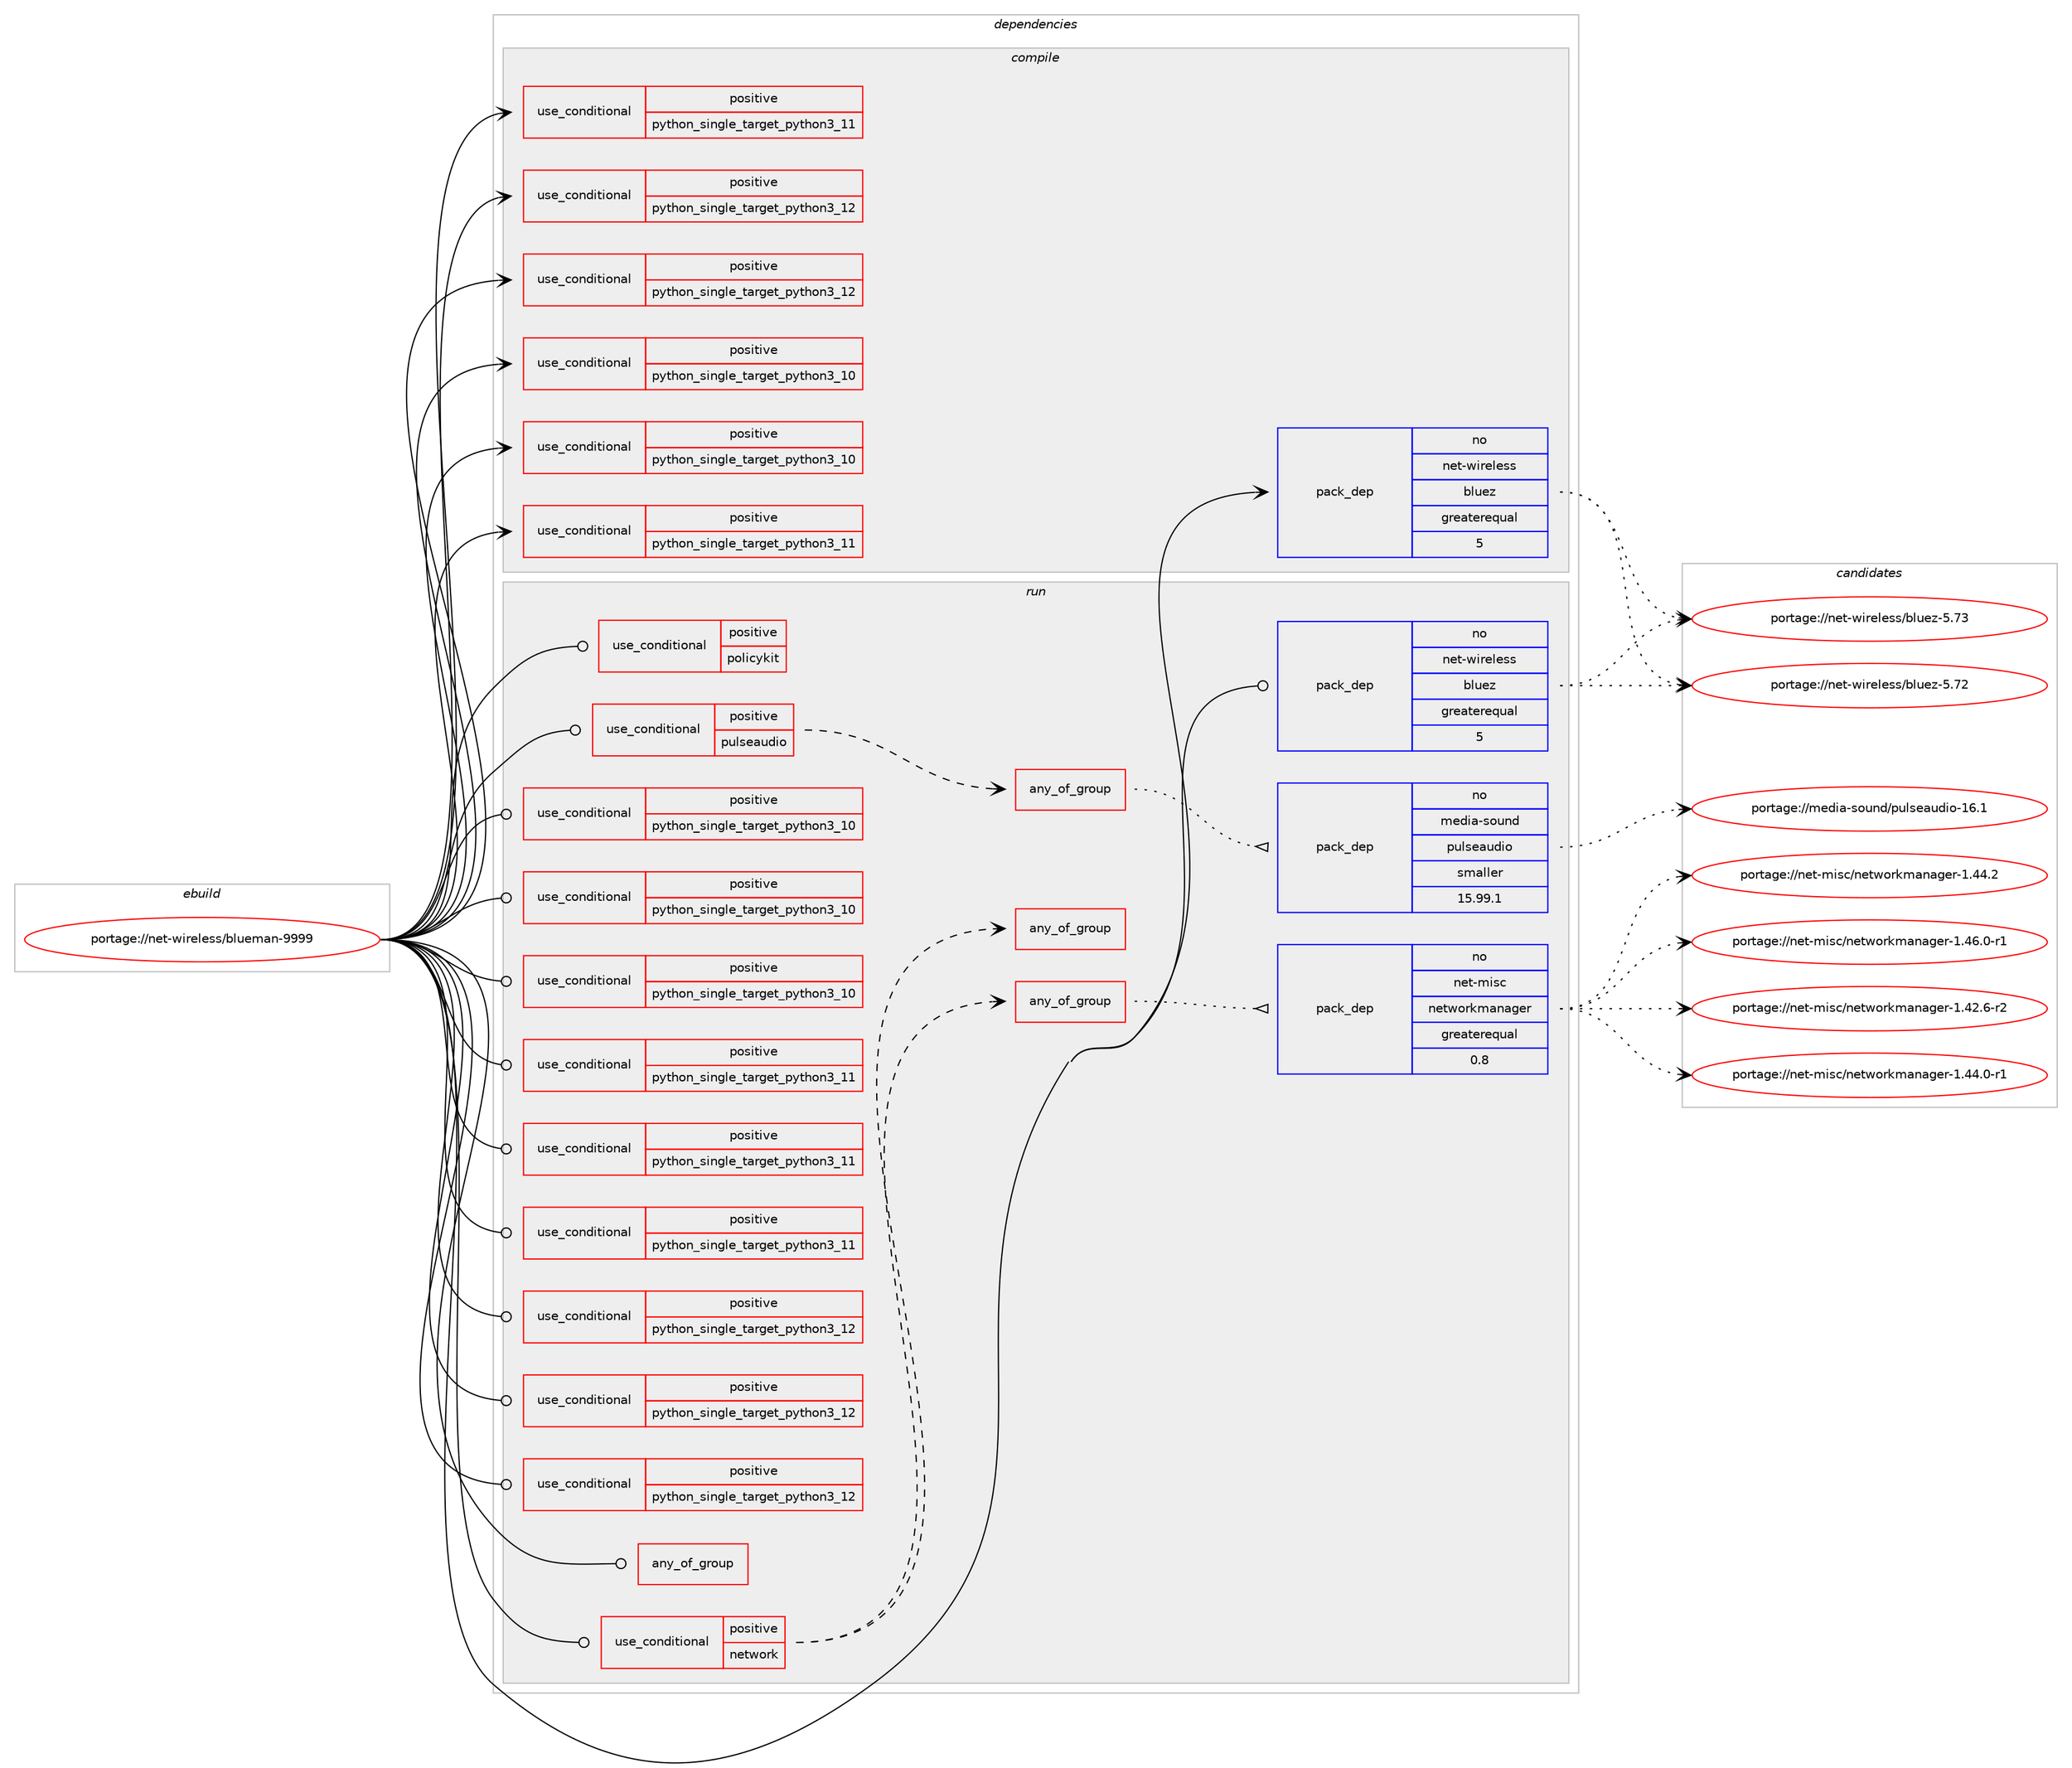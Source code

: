 digraph prolog {

# *************
# Graph options
# *************

newrank=true;
concentrate=true;
compound=true;
graph [rankdir=LR,fontname=Helvetica,fontsize=10,ranksep=1.5];#, ranksep=2.5, nodesep=0.2];
edge  [arrowhead=vee];
node  [fontname=Helvetica,fontsize=10];

# **********
# The ebuild
# **********

subgraph cluster_leftcol {
color=gray;
rank=same;
label=<<i>ebuild</i>>;
id [label="portage://net-wireless/blueman-9999", color=red, width=4, href="../net-wireless/blueman-9999.svg"];
}

# ****************
# The dependencies
# ****************

subgraph cluster_midcol {
color=gray;
label=<<i>dependencies</i>>;
subgraph cluster_compile {
fillcolor="#eeeeee";
style=filled;
label=<<i>compile</i>>;
subgraph cond501 {
dependency681 [label=<<TABLE BORDER="0" CELLBORDER="1" CELLSPACING="0" CELLPADDING="4"><TR><TD ROWSPAN="3" CELLPADDING="10">use_conditional</TD></TR><TR><TD>positive</TD></TR><TR><TD>python_single_target_python3_10</TD></TR></TABLE>>, shape=none, color=red];
# *** BEGIN UNKNOWN DEPENDENCY TYPE (TODO) ***
# dependency681 -> package_dependency(portage://net-wireless/blueman-9999,install,no,dev-lang,python,none,[,,],[slot(3.10)],[])
# *** END UNKNOWN DEPENDENCY TYPE (TODO) ***

}
id:e -> dependency681:w [weight=20,style="solid",arrowhead="vee"];
subgraph cond502 {
dependency682 [label=<<TABLE BORDER="0" CELLBORDER="1" CELLSPACING="0" CELLPADDING="4"><TR><TD ROWSPAN="3" CELLPADDING="10">use_conditional</TD></TR><TR><TD>positive</TD></TR><TR><TD>python_single_target_python3_10</TD></TR></TABLE>>, shape=none, color=red];
# *** BEGIN UNKNOWN DEPENDENCY TYPE (TODO) ***
# dependency682 -> package_dependency(portage://net-wireless/blueman-9999,install,no,dev-python,pygobject,none,[,,],[slot(3)],[use(enable(python_targets_python3_10),negative)])
# *** END UNKNOWN DEPENDENCY TYPE (TODO) ***

}
id:e -> dependency682:w [weight=20,style="solid",arrowhead="vee"];
subgraph cond503 {
dependency683 [label=<<TABLE BORDER="0" CELLBORDER="1" CELLSPACING="0" CELLPADDING="4"><TR><TD ROWSPAN="3" CELLPADDING="10">use_conditional</TD></TR><TR><TD>positive</TD></TR><TR><TD>python_single_target_python3_11</TD></TR></TABLE>>, shape=none, color=red];
# *** BEGIN UNKNOWN DEPENDENCY TYPE (TODO) ***
# dependency683 -> package_dependency(portage://net-wireless/blueman-9999,install,no,dev-lang,python,none,[,,],[slot(3.11)],[])
# *** END UNKNOWN DEPENDENCY TYPE (TODO) ***

}
id:e -> dependency683:w [weight=20,style="solid",arrowhead="vee"];
subgraph cond504 {
dependency684 [label=<<TABLE BORDER="0" CELLBORDER="1" CELLSPACING="0" CELLPADDING="4"><TR><TD ROWSPAN="3" CELLPADDING="10">use_conditional</TD></TR><TR><TD>positive</TD></TR><TR><TD>python_single_target_python3_11</TD></TR></TABLE>>, shape=none, color=red];
# *** BEGIN UNKNOWN DEPENDENCY TYPE (TODO) ***
# dependency684 -> package_dependency(portage://net-wireless/blueman-9999,install,no,dev-python,pygobject,none,[,,],[slot(3)],[use(enable(python_targets_python3_11),negative)])
# *** END UNKNOWN DEPENDENCY TYPE (TODO) ***

}
id:e -> dependency684:w [weight=20,style="solid",arrowhead="vee"];
subgraph cond505 {
dependency685 [label=<<TABLE BORDER="0" CELLBORDER="1" CELLSPACING="0" CELLPADDING="4"><TR><TD ROWSPAN="3" CELLPADDING="10">use_conditional</TD></TR><TR><TD>positive</TD></TR><TR><TD>python_single_target_python3_12</TD></TR></TABLE>>, shape=none, color=red];
# *** BEGIN UNKNOWN DEPENDENCY TYPE (TODO) ***
# dependency685 -> package_dependency(portage://net-wireless/blueman-9999,install,no,dev-lang,python,none,[,,],[slot(3.12)],[])
# *** END UNKNOWN DEPENDENCY TYPE (TODO) ***

}
id:e -> dependency685:w [weight=20,style="solid",arrowhead="vee"];
subgraph cond506 {
dependency686 [label=<<TABLE BORDER="0" CELLBORDER="1" CELLSPACING="0" CELLPADDING="4"><TR><TD ROWSPAN="3" CELLPADDING="10">use_conditional</TD></TR><TR><TD>positive</TD></TR><TR><TD>python_single_target_python3_12</TD></TR></TABLE>>, shape=none, color=red];
# *** BEGIN UNKNOWN DEPENDENCY TYPE (TODO) ***
# dependency686 -> package_dependency(portage://net-wireless/blueman-9999,install,no,dev-python,pygobject,none,[,,],[slot(3)],[use(enable(python_targets_python3_12),negative)])
# *** END UNKNOWN DEPENDENCY TYPE (TODO) ***

}
id:e -> dependency686:w [weight=20,style="solid",arrowhead="vee"];
subgraph pack153 {
dependency687 [label=<<TABLE BORDER="0" CELLBORDER="1" CELLSPACING="0" CELLPADDING="4" WIDTH="220"><TR><TD ROWSPAN="6" CELLPADDING="30">pack_dep</TD></TR><TR><TD WIDTH="110">no</TD></TR><TR><TD>net-wireless</TD></TR><TR><TD>bluez</TD></TR><TR><TD>greaterequal</TD></TR><TR><TD>5</TD></TR></TABLE>>, shape=none, color=blue];
}
id:e -> dependency687:w [weight=20,style="solid",arrowhead="vee"];
}
subgraph cluster_compileandrun {
fillcolor="#eeeeee";
style=filled;
label=<<i>compile and run</i>>;
}
subgraph cluster_run {
fillcolor="#eeeeee";
style=filled;
label=<<i>run</i>>;
subgraph any28 {
dependency688 [label=<<TABLE BORDER="0" CELLBORDER="1" CELLSPACING="0" CELLPADDING="4"><TR><TD CELLPADDING="10">any_of_group</TD></TR></TABLE>>, shape=none, color=red];# *** BEGIN UNKNOWN DEPENDENCY TYPE (TODO) ***
# dependency688 -> package_dependency(portage://net-wireless/blueman-9999,run,no,x11-themes,adwaita-icon-theme,none,[,,],[],[])
# *** END UNKNOWN DEPENDENCY TYPE (TODO) ***

# *** BEGIN UNKNOWN DEPENDENCY TYPE (TODO) ***
# dependency688 -> package_dependency(portage://net-wireless/blueman-9999,run,no,x11-themes,faenza-icon-theme,none,[,,],[],[])
# *** END UNKNOWN DEPENDENCY TYPE (TODO) ***

# *** BEGIN UNKNOWN DEPENDENCY TYPE (TODO) ***
# dependency688 -> package_dependency(portage://net-wireless/blueman-9999,run,no,x11-themes,mate-icon-theme,none,[,,],[],[])
# *** END UNKNOWN DEPENDENCY TYPE (TODO) ***

}
id:e -> dependency688:w [weight=20,style="solid",arrowhead="odot"];
subgraph cond507 {
dependency689 [label=<<TABLE BORDER="0" CELLBORDER="1" CELLSPACING="0" CELLPADDING="4"><TR><TD ROWSPAN="3" CELLPADDING="10">use_conditional</TD></TR><TR><TD>positive</TD></TR><TR><TD>network</TD></TR></TABLE>>, shape=none, color=red];
# *** BEGIN UNKNOWN DEPENDENCY TYPE (TODO) ***
# dependency689 -> package_dependency(portage://net-wireless/blueman-9999,run,no,net-firewall,iptables,none,[,,],[],[])
# *** END UNKNOWN DEPENDENCY TYPE (TODO) ***

subgraph any29 {
dependency690 [label=<<TABLE BORDER="0" CELLBORDER="1" CELLSPACING="0" CELLPADDING="4"><TR><TD CELLPADDING="10">any_of_group</TD></TR></TABLE>>, shape=none, color=red];# *** BEGIN UNKNOWN DEPENDENCY TYPE (TODO) ***
# dependency690 -> package_dependency(portage://net-wireless/blueman-9999,run,no,sys-apps,net-tools,none,[,,],[],[])
# *** END UNKNOWN DEPENDENCY TYPE (TODO) ***

# *** BEGIN UNKNOWN DEPENDENCY TYPE (TODO) ***
# dependency690 -> package_dependency(portage://net-wireless/blueman-9999,run,no,sys-apps,iproute2,none,[,,],[],[])
# *** END UNKNOWN DEPENDENCY TYPE (TODO) ***

}
dependency689:e -> dependency690:w [weight=20,style="dashed",arrowhead="vee"];
subgraph any30 {
dependency691 [label=<<TABLE BORDER="0" CELLBORDER="1" CELLSPACING="0" CELLPADDING="4"><TR><TD CELLPADDING="10">any_of_group</TD></TR></TABLE>>, shape=none, color=red];# *** BEGIN UNKNOWN DEPENDENCY TYPE (TODO) ***
# dependency691 -> package_dependency(portage://net-wireless/blueman-9999,run,no,net-dns,dnsmasq,none,[,,],[],[])
# *** END UNKNOWN DEPENDENCY TYPE (TODO) ***

# *** BEGIN UNKNOWN DEPENDENCY TYPE (TODO) ***
# dependency691 -> package_dependency(portage://net-wireless/blueman-9999,run,no,net-misc,dhcp,none,[,,],[],[])
# *** END UNKNOWN DEPENDENCY TYPE (TODO) ***

subgraph pack154 {
dependency692 [label=<<TABLE BORDER="0" CELLBORDER="1" CELLSPACING="0" CELLPADDING="4" WIDTH="220"><TR><TD ROWSPAN="6" CELLPADDING="30">pack_dep</TD></TR><TR><TD WIDTH="110">no</TD></TR><TR><TD>net-misc</TD></TR><TR><TD>networkmanager</TD></TR><TR><TD>greaterequal</TD></TR><TR><TD>0.8</TD></TR></TABLE>>, shape=none, color=blue];
}
dependency691:e -> dependency692:w [weight=20,style="dotted",arrowhead="oinv"];
}
dependency689:e -> dependency691:w [weight=20,style="dashed",arrowhead="vee"];
}
id:e -> dependency689:w [weight=20,style="solid",arrowhead="odot"];
subgraph cond508 {
dependency693 [label=<<TABLE BORDER="0" CELLBORDER="1" CELLSPACING="0" CELLPADDING="4"><TR><TD ROWSPAN="3" CELLPADDING="10">use_conditional</TD></TR><TR><TD>positive</TD></TR><TR><TD>policykit</TD></TR></TABLE>>, shape=none, color=red];
# *** BEGIN UNKNOWN DEPENDENCY TYPE (TODO) ***
# dependency693 -> package_dependency(portage://net-wireless/blueman-9999,run,no,sys-auth,polkit,none,[,,],[],[])
# *** END UNKNOWN DEPENDENCY TYPE (TODO) ***

}
id:e -> dependency693:w [weight=20,style="solid",arrowhead="odot"];
subgraph cond509 {
dependency694 [label=<<TABLE BORDER="0" CELLBORDER="1" CELLSPACING="0" CELLPADDING="4"><TR><TD ROWSPAN="3" CELLPADDING="10">use_conditional</TD></TR><TR><TD>positive</TD></TR><TR><TD>pulseaudio</TD></TR></TABLE>>, shape=none, color=red];
subgraph any31 {
dependency695 [label=<<TABLE BORDER="0" CELLBORDER="1" CELLSPACING="0" CELLPADDING="4"><TR><TD CELLPADDING="10">any_of_group</TD></TR></TABLE>>, shape=none, color=red];# *** BEGIN UNKNOWN DEPENDENCY TYPE (TODO) ***
# dependency695 -> package_dependency(portage://net-wireless/blueman-9999,run,no,media-sound,pulseaudio-daemon,none,[,,],[],[use(enable(bluetooth),none)])
# *** END UNKNOWN DEPENDENCY TYPE (TODO) ***

# *** BEGIN UNKNOWN DEPENDENCY TYPE (TODO) ***
# dependency695 -> package_dependency(portage://net-wireless/blueman-9999,run,no,media-video,pipewire,none,[,,],[],[use(enable(bluetooth),none)])
# *** END UNKNOWN DEPENDENCY TYPE (TODO) ***

subgraph pack155 {
dependency696 [label=<<TABLE BORDER="0" CELLBORDER="1" CELLSPACING="0" CELLPADDING="4" WIDTH="220"><TR><TD ROWSPAN="6" CELLPADDING="30">pack_dep</TD></TR><TR><TD WIDTH="110">no</TD></TR><TR><TD>media-sound</TD></TR><TR><TD>pulseaudio</TD></TR><TR><TD>smaller</TD></TR><TR><TD>15.99.1</TD></TR></TABLE>>, shape=none, color=blue];
}
dependency695:e -> dependency696:w [weight=20,style="dotted",arrowhead="oinv"];
}
dependency694:e -> dependency695:w [weight=20,style="dashed",arrowhead="vee"];
}
id:e -> dependency694:w [weight=20,style="solid",arrowhead="odot"];
subgraph cond510 {
dependency697 [label=<<TABLE BORDER="0" CELLBORDER="1" CELLSPACING="0" CELLPADDING="4"><TR><TD ROWSPAN="3" CELLPADDING="10">use_conditional</TD></TR><TR><TD>positive</TD></TR><TR><TD>python_single_target_python3_10</TD></TR></TABLE>>, shape=none, color=red];
# *** BEGIN UNKNOWN DEPENDENCY TYPE (TODO) ***
# dependency697 -> package_dependency(portage://net-wireless/blueman-9999,run,no,dev-lang,python,none,[,,],[slot(3.10)],[])
# *** END UNKNOWN DEPENDENCY TYPE (TODO) ***

}
id:e -> dependency697:w [weight=20,style="solid",arrowhead="odot"];
subgraph cond511 {
dependency698 [label=<<TABLE BORDER="0" CELLBORDER="1" CELLSPACING="0" CELLPADDING="4"><TR><TD ROWSPAN="3" CELLPADDING="10">use_conditional</TD></TR><TR><TD>positive</TD></TR><TR><TD>python_single_target_python3_10</TD></TR></TABLE>>, shape=none, color=red];
# *** BEGIN UNKNOWN DEPENDENCY TYPE (TODO) ***
# dependency698 -> package_dependency(portage://net-wireless/blueman-9999,run,no,dev-python,pycairo,none,[,,],[],[use(enable(python_targets_python3_10),negative)])
# *** END UNKNOWN DEPENDENCY TYPE (TODO) ***

}
id:e -> dependency698:w [weight=20,style="solid",arrowhead="odot"];
subgraph cond512 {
dependency699 [label=<<TABLE BORDER="0" CELLBORDER="1" CELLSPACING="0" CELLPADDING="4"><TR><TD ROWSPAN="3" CELLPADDING="10">use_conditional</TD></TR><TR><TD>positive</TD></TR><TR><TD>python_single_target_python3_10</TD></TR></TABLE>>, shape=none, color=red];
# *** BEGIN UNKNOWN DEPENDENCY TYPE (TODO) ***
# dependency699 -> package_dependency(portage://net-wireless/blueman-9999,run,no,dev-python,pygobject,none,[,,],[slot(3)],[use(enable(python_targets_python3_10),negative)])
# *** END UNKNOWN DEPENDENCY TYPE (TODO) ***

}
id:e -> dependency699:w [weight=20,style="solid",arrowhead="odot"];
subgraph cond513 {
dependency700 [label=<<TABLE BORDER="0" CELLBORDER="1" CELLSPACING="0" CELLPADDING="4"><TR><TD ROWSPAN="3" CELLPADDING="10">use_conditional</TD></TR><TR><TD>positive</TD></TR><TR><TD>python_single_target_python3_11</TD></TR></TABLE>>, shape=none, color=red];
# *** BEGIN UNKNOWN DEPENDENCY TYPE (TODO) ***
# dependency700 -> package_dependency(portage://net-wireless/blueman-9999,run,no,dev-lang,python,none,[,,],[slot(3.11)],[])
# *** END UNKNOWN DEPENDENCY TYPE (TODO) ***

}
id:e -> dependency700:w [weight=20,style="solid",arrowhead="odot"];
subgraph cond514 {
dependency701 [label=<<TABLE BORDER="0" CELLBORDER="1" CELLSPACING="0" CELLPADDING="4"><TR><TD ROWSPAN="3" CELLPADDING="10">use_conditional</TD></TR><TR><TD>positive</TD></TR><TR><TD>python_single_target_python3_11</TD></TR></TABLE>>, shape=none, color=red];
# *** BEGIN UNKNOWN DEPENDENCY TYPE (TODO) ***
# dependency701 -> package_dependency(portage://net-wireless/blueman-9999,run,no,dev-python,pycairo,none,[,,],[],[use(enable(python_targets_python3_11),negative)])
# *** END UNKNOWN DEPENDENCY TYPE (TODO) ***

}
id:e -> dependency701:w [weight=20,style="solid",arrowhead="odot"];
subgraph cond515 {
dependency702 [label=<<TABLE BORDER="0" CELLBORDER="1" CELLSPACING="0" CELLPADDING="4"><TR><TD ROWSPAN="3" CELLPADDING="10">use_conditional</TD></TR><TR><TD>positive</TD></TR><TR><TD>python_single_target_python3_11</TD></TR></TABLE>>, shape=none, color=red];
# *** BEGIN UNKNOWN DEPENDENCY TYPE (TODO) ***
# dependency702 -> package_dependency(portage://net-wireless/blueman-9999,run,no,dev-python,pygobject,none,[,,],[slot(3)],[use(enable(python_targets_python3_11),negative)])
# *** END UNKNOWN DEPENDENCY TYPE (TODO) ***

}
id:e -> dependency702:w [weight=20,style="solid",arrowhead="odot"];
subgraph cond516 {
dependency703 [label=<<TABLE BORDER="0" CELLBORDER="1" CELLSPACING="0" CELLPADDING="4"><TR><TD ROWSPAN="3" CELLPADDING="10">use_conditional</TD></TR><TR><TD>positive</TD></TR><TR><TD>python_single_target_python3_12</TD></TR></TABLE>>, shape=none, color=red];
# *** BEGIN UNKNOWN DEPENDENCY TYPE (TODO) ***
# dependency703 -> package_dependency(portage://net-wireless/blueman-9999,run,no,dev-lang,python,none,[,,],[slot(3.12)],[])
# *** END UNKNOWN DEPENDENCY TYPE (TODO) ***

}
id:e -> dependency703:w [weight=20,style="solid",arrowhead="odot"];
subgraph cond517 {
dependency704 [label=<<TABLE BORDER="0" CELLBORDER="1" CELLSPACING="0" CELLPADDING="4"><TR><TD ROWSPAN="3" CELLPADDING="10">use_conditional</TD></TR><TR><TD>positive</TD></TR><TR><TD>python_single_target_python3_12</TD></TR></TABLE>>, shape=none, color=red];
# *** BEGIN UNKNOWN DEPENDENCY TYPE (TODO) ***
# dependency704 -> package_dependency(portage://net-wireless/blueman-9999,run,no,dev-python,pycairo,none,[,,],[],[use(enable(python_targets_python3_12),negative)])
# *** END UNKNOWN DEPENDENCY TYPE (TODO) ***

}
id:e -> dependency704:w [weight=20,style="solid",arrowhead="odot"];
subgraph cond518 {
dependency705 [label=<<TABLE BORDER="0" CELLBORDER="1" CELLSPACING="0" CELLPADDING="4"><TR><TD ROWSPAN="3" CELLPADDING="10">use_conditional</TD></TR><TR><TD>positive</TD></TR><TR><TD>python_single_target_python3_12</TD></TR></TABLE>>, shape=none, color=red];
# *** BEGIN UNKNOWN DEPENDENCY TYPE (TODO) ***
# dependency705 -> package_dependency(portage://net-wireless/blueman-9999,run,no,dev-python,pygobject,none,[,,],[slot(3)],[use(enable(python_targets_python3_12),negative)])
# *** END UNKNOWN DEPENDENCY TYPE (TODO) ***

}
id:e -> dependency705:w [weight=20,style="solid",arrowhead="odot"];
subgraph pack156 {
dependency706 [label=<<TABLE BORDER="0" CELLBORDER="1" CELLSPACING="0" CELLPADDING="4" WIDTH="220"><TR><TD ROWSPAN="6" CELLPADDING="30">pack_dep</TD></TR><TR><TD WIDTH="110">no</TD></TR><TR><TD>net-wireless</TD></TR><TR><TD>bluez</TD></TR><TR><TD>greaterequal</TD></TR><TR><TD>5</TD></TR></TABLE>>, shape=none, color=blue];
}
id:e -> dependency706:w [weight=20,style="solid",arrowhead="odot"];
# *** BEGIN UNKNOWN DEPENDENCY TYPE (TODO) ***
# id -> package_dependency(portage://net-wireless/blueman-9999,run,no,sys-apps,dbus,none,[,,],[],[])
# *** END UNKNOWN DEPENDENCY TYPE (TODO) ***

# *** BEGIN UNKNOWN DEPENDENCY TYPE (TODO) ***
# id -> package_dependency(portage://net-wireless/blueman-9999,run,no,x11-libs,gtk+,none,[,,],[slot(3)],[use(enable(introspection),none),use(enable(X),none)])
# *** END UNKNOWN DEPENDENCY TYPE (TODO) ***

# *** BEGIN UNKNOWN DEPENDENCY TYPE (TODO) ***
# id -> package_dependency(portage://net-wireless/blueman-9999,run,no,x11-libs,libnotify,none,[,,],[],[use(enable(introspection),none)])
# *** END UNKNOWN DEPENDENCY TYPE (TODO) ***

}
}

# **************
# The candidates
# **************

subgraph cluster_choices {
rank=same;
color=gray;
label=<<i>candidates</i>>;

subgraph choice153 {
color=black;
nodesep=1;
choice1101011164511910511410110810111511547981081171011224553465550 [label="portage://net-wireless/bluez-5.72", color=red, width=4,href="../net-wireless/bluez-5.72.svg"];
choice1101011164511910511410110810111511547981081171011224553465551 [label="portage://net-wireless/bluez-5.73", color=red, width=4,href="../net-wireless/bluez-5.73.svg"];
dependency687:e -> choice1101011164511910511410110810111511547981081171011224553465550:w [style=dotted,weight="100"];
dependency687:e -> choice1101011164511910511410110810111511547981081171011224553465551:w [style=dotted,weight="100"];
}
subgraph choice154 {
color=black;
nodesep=1;
choice1101011164510910511599471101011161191111141071099711097103101114454946525046544511450 [label="portage://net-misc/networkmanager-1.42.6-r2", color=red, width=4,href="../net-misc/networkmanager-1.42.6-r2.svg"];
choice1101011164510910511599471101011161191111141071099711097103101114454946525246484511449 [label="portage://net-misc/networkmanager-1.44.0-r1", color=red, width=4,href="../net-misc/networkmanager-1.44.0-r1.svg"];
choice110101116451091051159947110101116119111114107109971109710310111445494652524650 [label="portage://net-misc/networkmanager-1.44.2", color=red, width=4,href="../net-misc/networkmanager-1.44.2.svg"];
choice1101011164510910511599471101011161191111141071099711097103101114454946525446484511449 [label="portage://net-misc/networkmanager-1.46.0-r1", color=red, width=4,href="../net-misc/networkmanager-1.46.0-r1.svg"];
dependency692:e -> choice1101011164510910511599471101011161191111141071099711097103101114454946525046544511450:w [style=dotted,weight="100"];
dependency692:e -> choice1101011164510910511599471101011161191111141071099711097103101114454946525246484511449:w [style=dotted,weight="100"];
dependency692:e -> choice110101116451091051159947110101116119111114107109971109710310111445494652524650:w [style=dotted,weight="100"];
dependency692:e -> choice1101011164510910511599471101011161191111141071099711097103101114454946525446484511449:w [style=dotted,weight="100"];
}
subgraph choice155 {
color=black;
nodesep=1;
choice109101100105974511511111711010047112117108115101971171001051114549544649 [label="portage://media-sound/pulseaudio-16.1", color=red, width=4,href="../media-sound/pulseaudio-16.1.svg"];
dependency696:e -> choice109101100105974511511111711010047112117108115101971171001051114549544649:w [style=dotted,weight="100"];
}
subgraph choice156 {
color=black;
nodesep=1;
choice1101011164511910511410110810111511547981081171011224553465550 [label="portage://net-wireless/bluez-5.72", color=red, width=4,href="../net-wireless/bluez-5.72.svg"];
choice1101011164511910511410110810111511547981081171011224553465551 [label="portage://net-wireless/bluez-5.73", color=red, width=4,href="../net-wireless/bluez-5.73.svg"];
dependency706:e -> choice1101011164511910511410110810111511547981081171011224553465550:w [style=dotted,weight="100"];
dependency706:e -> choice1101011164511910511410110810111511547981081171011224553465551:w [style=dotted,weight="100"];
}
}

}
